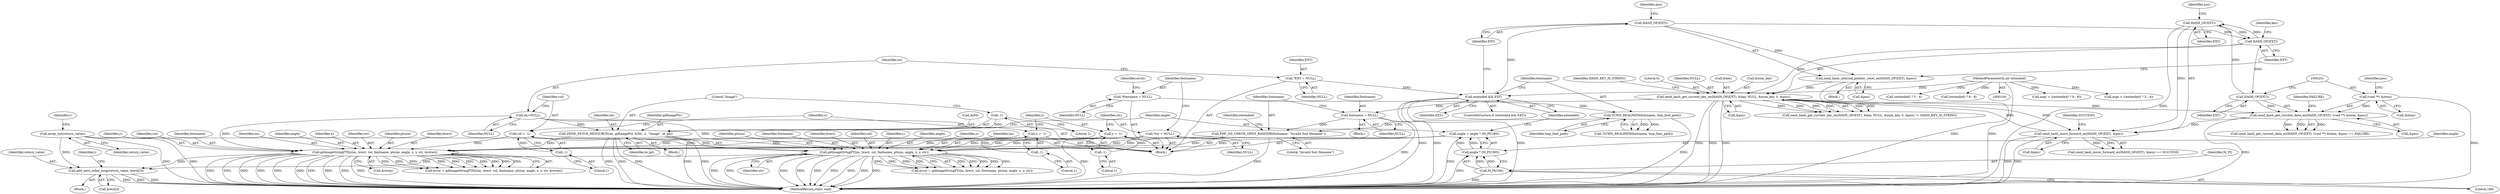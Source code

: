 digraph "0_php-src_b6f13a5ef9d6280cf984826a5de012a32c396cd4?w=1_3@array" {
"1000346" [label="(Call,add_next_index_long(return_value, brect[i]))"];
"1000334" [label="(Call,array_init(return_value))"];
"1000305" [label="(Call,gdImageStringFTEx(im, brect, col, fontname, ptsize, angle, x, y, str, &strex))"];
"1000115" [label="(Call,im=NULL)"];
"1000197" [label="(Call,ZEND_FETCH_RESOURCE(im, gdImagePtr, &IM, -1, \"Image\", le_gd))"];
"1000202" [label="(Call,-1)"];
"1000119" [label="(Call,col = -1)"];
"1000121" [label="(Call,-1)"];
"1000297" [label="(Call,PHP_GD_CHECK_OPEN_BASEDIR(fontname, \"Invalid font filename\"))"];
"1000290" [label="(Call,VCWD_REALPATH(fontname, tmp_font_path))"];
"1000144" [label="(Call,*fontname = NULL)"];
"1000294" [label="(Call,fontname = NULL)"];
"1000231" [label="(Call,zend_hash_get_current_key_ex(HASH_OF(EXT), &key, NULL, &num_key, 0, &pos))"];
"1000232" [label="(Call,HASH_OF(EXT))"];
"1000220" [label="(Call,HASH_OF(EXT))"];
"1000214" [label="(Call,extended && EXT)"];
"1000107" [label="(MethodParameterIn,int extended)"];
"1000111" [label="(Call,*EXT = NULL)"];
"1000281" [label="(Call,HASH_OF(EXT))"];
"1000248" [label="(Call,HASH_OF(EXT))"];
"1000219" [label="(Call,zend_hash_internal_pointer_reset_ex(HASH_OF(EXT), &pos))"];
"1000280" [label="(Call,zend_hash_move_forward_ex(HASH_OF(EXT), &pos))"];
"1000247" [label="(Call,zend_hash_get_current_data_ex(HASH_OF(EXT), (void **) &item, &pos))"];
"1000250" [label="(Call,(void **) &item)"];
"1000206" [label="(Call,angle = angle * (M_PI/180))"];
"1000208" [label="(Call,angle * (M_PI/180))"];
"1000210" [label="(Call,M_PI/180)"];
"1000124" [label="(Call,x = -1)"];
"1000126" [label="(Call,-1)"];
"1000129" [label="(Call,y = -1)"];
"1000131" [label="(Call,-1)"];
"1000140" [label="(Call,*str = NULL)"];
"1000320" [label="(Call,gdImageStringFT(im, brect, col, fontname, ptsize, angle, x, y, str))"];
"1000334" [label="(Call,array_init(return_value))"];
"1000219" [label="(Call,zend_hash_internal_pointer_reset_ex(HASH_OF(EXT), &pos))"];
"1000129" [label="(Call,y = -1)"];
"1000211" [label="(Identifier,M_PI)"];
"1000246" [label="(Call,zend_hash_get_current_data_ex(HASH_OF(EXT), (void **) &item, &pos) == FAILURE)"];
"1000119" [label="(Call,col = -1)"];
"1000293" [label="(Block,)"];
"1000202" [label="(Call,-1)"];
"1000216" [label="(Identifier,EXT)"];
"1000325" [label="(Identifier,ptsize)"];
"1000208" [label="(Call,angle * (M_PI/180))"];
"1000298" [label="(Identifier,fontname)"];
"1000132" [label="(Literal,1)"];
"1000324" [label="(Identifier,fontname)"];
"1000210" [label="(Call,M_PI/180)"];
"1000296" [label="(Identifier,NULL)"];
"1000289" [label="(Call,!VCWD_REALPATH(fontname, tmp_font_path))"];
"1000346" [label="(Call,add_next_index_long(return_value, brect[i]))"];
"1000126" [label="(Call,-1)"];
"1000315" [label="(Call,&strex)"];
"1000124" [label="(Call,x = -1)"];
"1000284" [label="(Identifier,pos)"];
"1000209" [label="(Identifier,angle)"];
"1000107" [label="(MethodParameterIn,int extended)"];
"1000231" [label="(Call,zend_hash_get_current_key_ex(HASH_OF(EXT), &key, NULL, &num_key, 0, &pos))"];
"1000285" [label="(Identifier,SUCCESS)"];
"1000112" [label="(Identifier,EXT)"];
"1000338" [label="(Identifier,i)"];
"1000250" [label="(Call,(void **) &item)"];
"1000290" [label="(Call,VCWD_REALPATH(fontname, tmp_font_path))"];
"1000306" [label="(Identifier,im)"];
"1000142" [label="(Identifier,NULL)"];
"1000322" [label="(Identifier,brect)"];
"1000291" [label="(Identifier,fontname)"];
"1000297" [label="(Call,PHP_GD_CHECK_OPEN_BASEDIR(fontname, \"Invalid font filename\"))"];
"1000149" [label="(Identifier,error)"];
"1000311" [label="(Identifier,angle)"];
"1000294" [label="(Call,fontname = NULL)"];
"1000235" [label="(Identifier,key)"];
"1000212" [label="(Literal,180)"];
"1000345" [label="(Block,)"];
"1000120" [label="(Identifier,col)"];
"1000125" [label="(Identifier,x)"];
"1000283" [label="(Call,&pos)"];
"1000312" [label="(Identifier,x)"];
"1000115" [label="(Call,im=NULL)"];
"1000206" [label="(Call,angle = angle * (M_PI/180))"];
"1000280" [label="(Call,zend_hash_move_forward_ex(HASH_OF(EXT), &pos))"];
"1000186" [label="(Call,argc > ((extended) ? 9 : 8))"];
"1000301" [label="(Identifier,extended)"];
"1000248" [label="(Call,HASH_OF(EXT))"];
"1000299" [label="(Literal,\"Invalid font filename\")"];
"1000116" [label="(Identifier,im)"];
"1000318" [label="(Call,error = gdImageStringFT(im, brect, col, fontname, ptsize, angle, x, y, str))"];
"1000351" [label="(MethodReturn,static void)"];
"1000205" [label="(Identifier,le_gd)"];
"1000197" [label="(Call,ZEND_FETCH_RESOURCE(im, gdImagePtr, &IM, -1, \"Image\", le_gd))"];
"1000121" [label="(Call,-1)"];
"1000108" [label="(Block,)"];
"1000305" [label="(Call,gdImageStringFTEx(im, brect, col, fontname, ptsize, angle, x, y, str, &strex))"];
"1000214" [label="(Call,extended && EXT)"];
"1000335" [label="(Identifier,return_value)"];
"1000314" [label="(Identifier,str)"];
"1000217" [label="(Block,)"];
"1000255" [label="(Identifier,pos)"];
"1000130" [label="(Identifier,y)"];
"1000232" [label="(Call,HASH_OF(EXT))"];
"1000111" [label="(Call,*EXT = NULL)"];
"1000113" [label="(Identifier,NULL)"];
"1000310" [label="(Identifier,ptsize)"];
"1000254" [label="(Call,&pos)"];
"1000323" [label="(Identifier,col)"];
"1000295" [label="(Identifier,fontname)"];
"1000282" [label="(Identifier,EXT)"];
"1000320" [label="(Call,gdImageStringFT(im, brect, col, fontname, ptsize, angle, x, y, str))"];
"1000307" [label="(Identifier,brect)"];
"1000328" [label="(Identifier,y)"];
"1000281" [label="(Call,HASH_OF(EXT))"];
"1000122" [label="(Literal,1)"];
"1000326" [label="(Identifier,angle)"];
"1000247" [label="(Call,zend_hash_get_current_data_ex(HASH_OF(EXT), (void **) &item, &pos))"];
"1000144" [label="(Call,*fontname = NULL)"];
"1000303" [label="(Call,error = gdImageStringFTEx(im, brect, col, fontname, ptsize, angle, x, y, str, &strex))"];
"1000313" [label="(Identifier,y)"];
"1000240" [label="(Call,&pos)"];
"1000292" [label="(Identifier,tmp_font_path)"];
"1000237" [label="(Call,&num_key)"];
"1000117" [label="(Identifier,NULL)"];
"1000141" [label="(Identifier,str)"];
"1000215" [label="(Identifier,extended)"];
"1000242" [label="(Identifier,HASH_KEY_IS_STRING)"];
"1000252" [label="(Call,&item)"];
"1000308" [label="(Identifier,col)"];
"1000168" [label="(Call,argc > ((extended) ? 5 : 4))"];
"1000222" [label="(Call,&pos)"];
"1000344" [label="(Identifier,i)"];
"1000327" [label="(Identifier,x)"];
"1000348" [label="(Call,brect[i])"];
"1000204" [label="(Literal,\"Image\")"];
"1000127" [label="(Literal,1)"];
"1000239" [label="(Literal,0)"];
"1000140" [label="(Call,*str = NULL)"];
"1000221" [label="(Identifier,EXT)"];
"1000347" [label="(Identifier,return_value)"];
"1000145" [label="(Identifier,fontname)"];
"1000199" [label="(Identifier,gdImagePtr)"];
"1000213" [label="(ControlStructure,if (extended && EXT))"];
"1000170" [label="(Call,(extended) ? 5 : 4)"];
"1000321" [label="(Identifier,im)"];
"1000200" [label="(Call,&IM)"];
"1000207" [label="(Identifier,angle)"];
"1000203" [label="(Literal,1)"];
"1000230" [label="(Call,zend_hash_get_current_key_ex(HASH_OF(EXT), &key, NULL, &num_key, 0, &pos) != HASH_KEY_IS_STRING)"];
"1000180" [label="(Block,)"];
"1000256" [label="(Identifier,FAILURE)"];
"1000220" [label="(Call,HASH_OF(EXT))"];
"1000236" [label="(Identifier,NULL)"];
"1000198" [label="(Identifier,im)"];
"1000233" [label="(Identifier,EXT)"];
"1000188" [label="(Call,(extended) ? 9 : 8)"];
"1000223" [label="(Identifier,pos)"];
"1000329" [label="(Identifier,str)"];
"1000131" [label="(Call,-1)"];
"1000234" [label="(Call,&key)"];
"1000146" [label="(Identifier,NULL)"];
"1000279" [label="(Call,zend_hash_move_forward_ex(HASH_OF(EXT), &pos) == SUCCESS)"];
"1000249" [label="(Identifier,EXT)"];
"1000309" [label="(Identifier,fontname)"];
"1000346" -> "1000345"  [label="AST: "];
"1000346" -> "1000348"  [label="CFG: "];
"1000347" -> "1000346"  [label="AST: "];
"1000348" -> "1000346"  [label="AST: "];
"1000344" -> "1000346"  [label="CFG: "];
"1000346" -> "1000351"  [label="DDG: "];
"1000346" -> "1000351"  [label="DDG: "];
"1000346" -> "1000351"  [label="DDG: "];
"1000334" -> "1000346"  [label="DDG: "];
"1000305" -> "1000346"  [label="DDG: "];
"1000320" -> "1000346"  [label="DDG: "];
"1000334" -> "1000108"  [label="AST: "];
"1000334" -> "1000335"  [label="CFG: "];
"1000335" -> "1000334"  [label="AST: "];
"1000338" -> "1000334"  [label="CFG: "];
"1000334" -> "1000351"  [label="DDG: "];
"1000334" -> "1000351"  [label="DDG: "];
"1000305" -> "1000303"  [label="AST: "];
"1000305" -> "1000315"  [label="CFG: "];
"1000306" -> "1000305"  [label="AST: "];
"1000307" -> "1000305"  [label="AST: "];
"1000308" -> "1000305"  [label="AST: "];
"1000309" -> "1000305"  [label="AST: "];
"1000310" -> "1000305"  [label="AST: "];
"1000311" -> "1000305"  [label="AST: "];
"1000312" -> "1000305"  [label="AST: "];
"1000313" -> "1000305"  [label="AST: "];
"1000314" -> "1000305"  [label="AST: "];
"1000315" -> "1000305"  [label="AST: "];
"1000303" -> "1000305"  [label="CFG: "];
"1000305" -> "1000351"  [label="DDG: "];
"1000305" -> "1000351"  [label="DDG: "];
"1000305" -> "1000351"  [label="DDG: "];
"1000305" -> "1000351"  [label="DDG: "];
"1000305" -> "1000351"  [label="DDG: "];
"1000305" -> "1000351"  [label="DDG: "];
"1000305" -> "1000351"  [label="DDG: "];
"1000305" -> "1000351"  [label="DDG: "];
"1000305" -> "1000351"  [label="DDG: "];
"1000305" -> "1000351"  [label="DDG: "];
"1000305" -> "1000303"  [label="DDG: "];
"1000305" -> "1000303"  [label="DDG: "];
"1000305" -> "1000303"  [label="DDG: "];
"1000305" -> "1000303"  [label="DDG: "];
"1000305" -> "1000303"  [label="DDG: "];
"1000305" -> "1000303"  [label="DDG: "];
"1000305" -> "1000303"  [label="DDG: "];
"1000305" -> "1000303"  [label="DDG: "];
"1000305" -> "1000303"  [label="DDG: "];
"1000305" -> "1000303"  [label="DDG: "];
"1000115" -> "1000305"  [label="DDG: "];
"1000197" -> "1000305"  [label="DDG: "];
"1000119" -> "1000305"  [label="DDG: "];
"1000297" -> "1000305"  [label="DDG: "];
"1000206" -> "1000305"  [label="DDG: "];
"1000124" -> "1000305"  [label="DDG: "];
"1000129" -> "1000305"  [label="DDG: "];
"1000140" -> "1000305"  [label="DDG: "];
"1000115" -> "1000108"  [label="AST: "];
"1000115" -> "1000117"  [label="CFG: "];
"1000116" -> "1000115"  [label="AST: "];
"1000117" -> "1000115"  [label="AST: "];
"1000120" -> "1000115"  [label="CFG: "];
"1000115" -> "1000197"  [label="DDG: "];
"1000115" -> "1000320"  [label="DDG: "];
"1000197" -> "1000180"  [label="AST: "];
"1000197" -> "1000205"  [label="CFG: "];
"1000198" -> "1000197"  [label="AST: "];
"1000199" -> "1000197"  [label="AST: "];
"1000200" -> "1000197"  [label="AST: "];
"1000202" -> "1000197"  [label="AST: "];
"1000204" -> "1000197"  [label="AST: "];
"1000205" -> "1000197"  [label="AST: "];
"1000207" -> "1000197"  [label="CFG: "];
"1000197" -> "1000351"  [label="DDG: "];
"1000197" -> "1000351"  [label="DDG: "];
"1000197" -> "1000351"  [label="DDG: "];
"1000197" -> "1000351"  [label="DDG: "];
"1000197" -> "1000351"  [label="DDG: "];
"1000202" -> "1000197"  [label="DDG: "];
"1000197" -> "1000320"  [label="DDG: "];
"1000202" -> "1000203"  [label="CFG: "];
"1000203" -> "1000202"  [label="AST: "];
"1000204" -> "1000202"  [label="CFG: "];
"1000119" -> "1000108"  [label="AST: "];
"1000119" -> "1000121"  [label="CFG: "];
"1000120" -> "1000119"  [label="AST: "];
"1000121" -> "1000119"  [label="AST: "];
"1000125" -> "1000119"  [label="CFG: "];
"1000121" -> "1000119"  [label="DDG: "];
"1000119" -> "1000320"  [label="DDG: "];
"1000121" -> "1000122"  [label="CFG: "];
"1000122" -> "1000121"  [label="AST: "];
"1000297" -> "1000108"  [label="AST: "];
"1000297" -> "1000299"  [label="CFG: "];
"1000298" -> "1000297"  [label="AST: "];
"1000299" -> "1000297"  [label="AST: "];
"1000301" -> "1000297"  [label="CFG: "];
"1000297" -> "1000351"  [label="DDG: "];
"1000290" -> "1000297"  [label="DDG: "];
"1000294" -> "1000297"  [label="DDG: "];
"1000297" -> "1000320"  [label="DDG: "];
"1000290" -> "1000289"  [label="AST: "];
"1000290" -> "1000292"  [label="CFG: "];
"1000291" -> "1000290"  [label="AST: "];
"1000292" -> "1000290"  [label="AST: "];
"1000289" -> "1000290"  [label="CFG: "];
"1000290" -> "1000351"  [label="DDG: "];
"1000290" -> "1000289"  [label="DDG: "];
"1000290" -> "1000289"  [label="DDG: "];
"1000144" -> "1000290"  [label="DDG: "];
"1000144" -> "1000108"  [label="AST: "];
"1000144" -> "1000146"  [label="CFG: "];
"1000145" -> "1000144"  [label="AST: "];
"1000146" -> "1000144"  [label="AST: "];
"1000149" -> "1000144"  [label="CFG: "];
"1000294" -> "1000293"  [label="AST: "];
"1000294" -> "1000296"  [label="CFG: "];
"1000295" -> "1000294"  [label="AST: "];
"1000296" -> "1000294"  [label="AST: "];
"1000298" -> "1000294"  [label="CFG: "];
"1000294" -> "1000351"  [label="DDG: "];
"1000231" -> "1000294"  [label="DDG: "];
"1000231" -> "1000230"  [label="AST: "];
"1000231" -> "1000240"  [label="CFG: "];
"1000232" -> "1000231"  [label="AST: "];
"1000234" -> "1000231"  [label="AST: "];
"1000236" -> "1000231"  [label="AST: "];
"1000237" -> "1000231"  [label="AST: "];
"1000239" -> "1000231"  [label="AST: "];
"1000240" -> "1000231"  [label="AST: "];
"1000242" -> "1000231"  [label="CFG: "];
"1000231" -> "1000351"  [label="DDG: "];
"1000231" -> "1000351"  [label="DDG: "];
"1000231" -> "1000351"  [label="DDG: "];
"1000231" -> "1000230"  [label="DDG: "];
"1000231" -> "1000230"  [label="DDG: "];
"1000231" -> "1000230"  [label="DDG: "];
"1000231" -> "1000230"  [label="DDG: "];
"1000231" -> "1000230"  [label="DDG: "];
"1000231" -> "1000230"  [label="DDG: "];
"1000232" -> "1000231"  [label="DDG: "];
"1000219" -> "1000231"  [label="DDG: "];
"1000280" -> "1000231"  [label="DDG: "];
"1000231" -> "1000247"  [label="DDG: "];
"1000231" -> "1000280"  [label="DDG: "];
"1000232" -> "1000233"  [label="CFG: "];
"1000233" -> "1000232"  [label="AST: "];
"1000235" -> "1000232"  [label="CFG: "];
"1000220" -> "1000232"  [label="DDG: "];
"1000281" -> "1000232"  [label="DDG: "];
"1000232" -> "1000248"  [label="DDG: "];
"1000232" -> "1000281"  [label="DDG: "];
"1000220" -> "1000219"  [label="AST: "];
"1000220" -> "1000221"  [label="CFG: "];
"1000221" -> "1000220"  [label="AST: "];
"1000223" -> "1000220"  [label="CFG: "];
"1000220" -> "1000219"  [label="DDG: "];
"1000214" -> "1000220"  [label="DDG: "];
"1000214" -> "1000213"  [label="AST: "];
"1000214" -> "1000215"  [label="CFG: "];
"1000214" -> "1000216"  [label="CFG: "];
"1000215" -> "1000214"  [label="AST: "];
"1000216" -> "1000214"  [label="AST: "];
"1000221" -> "1000214"  [label="CFG: "];
"1000291" -> "1000214"  [label="CFG: "];
"1000214" -> "1000351"  [label="DDG: "];
"1000214" -> "1000351"  [label="DDG: "];
"1000214" -> "1000351"  [label="DDG: "];
"1000107" -> "1000214"  [label="DDG: "];
"1000111" -> "1000214"  [label="DDG: "];
"1000107" -> "1000104"  [label="AST: "];
"1000107" -> "1000351"  [label="DDG: "];
"1000107" -> "1000168"  [label="DDG: "];
"1000107" -> "1000170"  [label="DDG: "];
"1000107" -> "1000186"  [label="DDG: "];
"1000107" -> "1000188"  [label="DDG: "];
"1000111" -> "1000108"  [label="AST: "];
"1000111" -> "1000113"  [label="CFG: "];
"1000112" -> "1000111"  [label="AST: "];
"1000113" -> "1000111"  [label="AST: "];
"1000116" -> "1000111"  [label="CFG: "];
"1000281" -> "1000280"  [label="AST: "];
"1000281" -> "1000282"  [label="CFG: "];
"1000282" -> "1000281"  [label="AST: "];
"1000284" -> "1000281"  [label="CFG: "];
"1000281" -> "1000351"  [label="DDG: "];
"1000281" -> "1000280"  [label="DDG: "];
"1000248" -> "1000281"  [label="DDG: "];
"1000248" -> "1000247"  [label="AST: "];
"1000248" -> "1000249"  [label="CFG: "];
"1000249" -> "1000248"  [label="AST: "];
"1000251" -> "1000248"  [label="CFG: "];
"1000248" -> "1000247"  [label="DDG: "];
"1000219" -> "1000217"  [label="AST: "];
"1000219" -> "1000222"  [label="CFG: "];
"1000222" -> "1000219"  [label="AST: "];
"1000233" -> "1000219"  [label="CFG: "];
"1000219" -> "1000351"  [label="DDG: "];
"1000280" -> "1000279"  [label="AST: "];
"1000280" -> "1000283"  [label="CFG: "];
"1000283" -> "1000280"  [label="AST: "];
"1000285" -> "1000280"  [label="CFG: "];
"1000280" -> "1000351"  [label="DDG: "];
"1000280" -> "1000351"  [label="DDG: "];
"1000280" -> "1000279"  [label="DDG: "];
"1000280" -> "1000279"  [label="DDG: "];
"1000247" -> "1000280"  [label="DDG: "];
"1000247" -> "1000246"  [label="AST: "];
"1000247" -> "1000254"  [label="CFG: "];
"1000250" -> "1000247"  [label="AST: "];
"1000254" -> "1000247"  [label="AST: "];
"1000256" -> "1000247"  [label="CFG: "];
"1000247" -> "1000351"  [label="DDG: "];
"1000247" -> "1000246"  [label="DDG: "];
"1000247" -> "1000246"  [label="DDG: "];
"1000247" -> "1000246"  [label="DDG: "];
"1000250" -> "1000247"  [label="DDG: "];
"1000250" -> "1000252"  [label="CFG: "];
"1000251" -> "1000250"  [label="AST: "];
"1000252" -> "1000250"  [label="AST: "];
"1000255" -> "1000250"  [label="CFG: "];
"1000250" -> "1000351"  [label="DDG: "];
"1000206" -> "1000108"  [label="AST: "];
"1000206" -> "1000208"  [label="CFG: "];
"1000207" -> "1000206"  [label="AST: "];
"1000208" -> "1000206"  [label="AST: "];
"1000215" -> "1000206"  [label="CFG: "];
"1000206" -> "1000351"  [label="DDG: "];
"1000208" -> "1000206"  [label="DDG: "];
"1000208" -> "1000206"  [label="DDG: "];
"1000206" -> "1000320"  [label="DDG: "];
"1000208" -> "1000210"  [label="CFG: "];
"1000209" -> "1000208"  [label="AST: "];
"1000210" -> "1000208"  [label="AST: "];
"1000208" -> "1000351"  [label="DDG: "];
"1000210" -> "1000208"  [label="DDG: "];
"1000210" -> "1000208"  [label="DDG: "];
"1000210" -> "1000212"  [label="CFG: "];
"1000211" -> "1000210"  [label="AST: "];
"1000212" -> "1000210"  [label="AST: "];
"1000210" -> "1000351"  [label="DDG: "];
"1000124" -> "1000108"  [label="AST: "];
"1000124" -> "1000126"  [label="CFG: "];
"1000125" -> "1000124"  [label="AST: "];
"1000126" -> "1000124"  [label="AST: "];
"1000130" -> "1000124"  [label="CFG: "];
"1000126" -> "1000124"  [label="DDG: "];
"1000124" -> "1000320"  [label="DDG: "];
"1000126" -> "1000127"  [label="CFG: "];
"1000127" -> "1000126"  [label="AST: "];
"1000129" -> "1000108"  [label="AST: "];
"1000129" -> "1000131"  [label="CFG: "];
"1000130" -> "1000129"  [label="AST: "];
"1000131" -> "1000129"  [label="AST: "];
"1000141" -> "1000129"  [label="CFG: "];
"1000129" -> "1000351"  [label="DDG: "];
"1000131" -> "1000129"  [label="DDG: "];
"1000129" -> "1000320"  [label="DDG: "];
"1000131" -> "1000132"  [label="CFG: "];
"1000132" -> "1000131"  [label="AST: "];
"1000140" -> "1000108"  [label="AST: "];
"1000140" -> "1000142"  [label="CFG: "];
"1000141" -> "1000140"  [label="AST: "];
"1000142" -> "1000140"  [label="AST: "];
"1000145" -> "1000140"  [label="CFG: "];
"1000140" -> "1000320"  [label="DDG: "];
"1000320" -> "1000318"  [label="AST: "];
"1000320" -> "1000329"  [label="CFG: "];
"1000321" -> "1000320"  [label="AST: "];
"1000322" -> "1000320"  [label="AST: "];
"1000323" -> "1000320"  [label="AST: "];
"1000324" -> "1000320"  [label="AST: "];
"1000325" -> "1000320"  [label="AST: "];
"1000326" -> "1000320"  [label="AST: "];
"1000327" -> "1000320"  [label="AST: "];
"1000328" -> "1000320"  [label="AST: "];
"1000329" -> "1000320"  [label="AST: "];
"1000318" -> "1000320"  [label="CFG: "];
"1000320" -> "1000351"  [label="DDG: "];
"1000320" -> "1000351"  [label="DDG: "];
"1000320" -> "1000351"  [label="DDG: "];
"1000320" -> "1000351"  [label="DDG: "];
"1000320" -> "1000351"  [label="DDG: "];
"1000320" -> "1000351"  [label="DDG: "];
"1000320" -> "1000351"  [label="DDG: "];
"1000320" -> "1000351"  [label="DDG: "];
"1000320" -> "1000351"  [label="DDG: "];
"1000320" -> "1000318"  [label="DDG: "];
"1000320" -> "1000318"  [label="DDG: "];
"1000320" -> "1000318"  [label="DDG: "];
"1000320" -> "1000318"  [label="DDG: "];
"1000320" -> "1000318"  [label="DDG: "];
"1000320" -> "1000318"  [label="DDG: "];
"1000320" -> "1000318"  [label="DDG: "];
"1000320" -> "1000318"  [label="DDG: "];
"1000320" -> "1000318"  [label="DDG: "];
}
